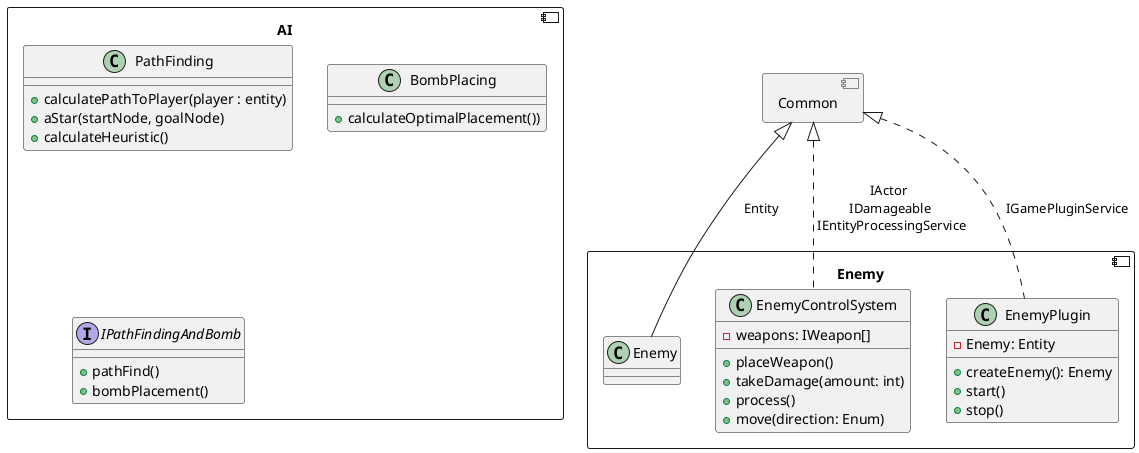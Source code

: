 @startuml
component Common {
}

component Enemy {
    class Enemy {
    }

    class EnemyControlSystem {
    - weapons: IWeapon[]
    + placeWeapon()
    + takeDamage(amount: int)
    + process()
    + move(direction: Enum)
    }

    class EnemyPlugin {
    - Enemy: Entity
    + createEnemy(): Enemy
    + start()
    + stop()
    }


    skinparam SequenceMessageAlign center
    Common <|-- Enemy.Enemy: Entity
    Common <|.. Enemy.EnemyControlSystem: IActor \n IDamageable \n IEntityProcessingService
    Common <|.. Enemy.EnemyPlugin: IGamePluginService
}

component AI{
    class PathFinding{
    + calculatePathToPlayer(player : entity)
    'maybe Greedy Best-First Search
    + aStar(startNode, goalNode)
    + calculateHeuristic()
    }

    class BombPlacing {
    + calculateOptimalPlacement())
    }

    interface IPathFindingAndBomb{
    + pathFind()
    + bombPlacement()
    }
}


@enduml
